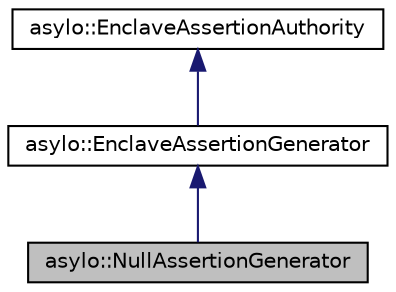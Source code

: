 digraph "asylo::NullAssertionGenerator"
{
  edge [fontname="Helvetica",fontsize="10",labelfontname="Helvetica",labelfontsize="10"];
  node [fontname="Helvetica",fontsize="10",shape=record];
  Node0 [label="asylo::NullAssertionGenerator",height=0.2,width=0.4,color="black", fillcolor="grey75", style="filled", fontcolor="black"];
  Node1 -> Node0 [dir="back",color="midnightblue",fontsize="10",style="solid",fontname="Helvetica"];
  Node1 [label="asylo::EnclaveAssertionGenerator",height=0.2,width=0.4,color="black", fillcolor="white", style="filled",URL="$classasylo_1_1EnclaveAssertionGenerator.html",tooltip="Defines an interface for assertion authorities that create assertion offers and generate assertions..."];
  Node2 -> Node1 [dir="back",color="midnightblue",fontsize="10",style="solid",fontname="Helvetica"];
  Node2 [label="asylo::EnclaveAssertionAuthority",height=0.2,width=0.4,color="black", fillcolor="white", style="filled",URL="$classasylo_1_1EnclaveAssertionAuthority.html",tooltip="An EnclaveAssertionAuthority is an authority for assertions of a particular identity type..."];
}
